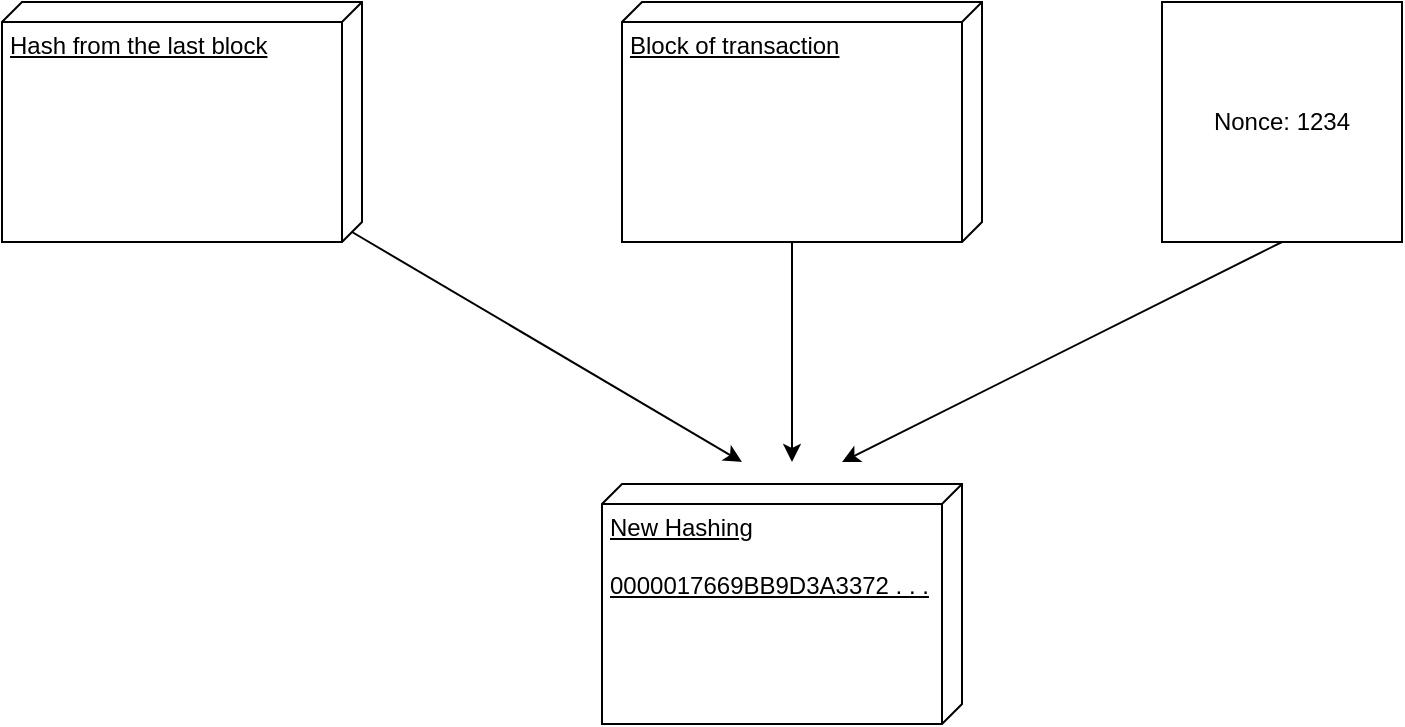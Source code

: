 <mxfile version="14.8.4" type="github">
  <diagram id="1p5W6vF0cWJFoUf46gm6" name="Page-1">
    <mxGraphModel dx="893" dy="589" grid="1" gridSize="10" guides="1" tooltips="1" connect="1" arrows="1" fold="1" page="1" pageScale="1" pageWidth="850" pageHeight="1100" math="0" shadow="0">
      <root>
        <mxCell id="0" />
        <mxCell id="1" parent="0" />
        <mxCell id="SgNwifBKHYJNlDfw5NTR-1" value="Hash from the last block" style="verticalAlign=top;align=left;spacingTop=8;spacingLeft=2;spacingRight=12;shape=cube;size=10;direction=south;fontStyle=4;html=1;" vertex="1" parent="1">
          <mxGeometry x="100" y="200" width="180" height="120" as="geometry" />
        </mxCell>
        <mxCell id="SgNwifBKHYJNlDfw5NTR-2" value="Block of transaction" style="verticalAlign=top;align=left;spacingTop=8;spacingLeft=2;spacingRight=12;shape=cube;size=10;direction=south;fontStyle=4;html=1;" vertex="1" parent="1">
          <mxGeometry x="410" y="200" width="180" height="120" as="geometry" />
        </mxCell>
        <mxCell id="SgNwifBKHYJNlDfw5NTR-3" value="Nonce: 1234" style="whiteSpace=wrap;html=1;aspect=fixed;" vertex="1" parent="1">
          <mxGeometry x="680" y="200" width="120" height="120" as="geometry" />
        </mxCell>
        <mxCell id="SgNwifBKHYJNlDfw5NTR-4" value="New Hashing&lt;br&gt;&lt;br&gt;0000017669BB9D3A3372 . . ." style="verticalAlign=top;align=left;spacingTop=8;spacingLeft=2;spacingRight=12;shape=cube;size=10;direction=south;fontStyle=4;html=1;" vertex="1" parent="1">
          <mxGeometry x="400" y="441" width="180" height="120" as="geometry" />
        </mxCell>
        <mxCell id="SgNwifBKHYJNlDfw5NTR-5" value="" style="endArrow=classic;html=1;exitX=0;exitY=0;exitDx=115;exitDy=5;exitPerimeter=0;" edge="1" parent="1" source="SgNwifBKHYJNlDfw5NTR-1">
          <mxGeometry width="50" height="50" relative="1" as="geometry">
            <mxPoint x="280" y="310" as="sourcePoint" />
            <mxPoint x="470" y="430" as="targetPoint" />
          </mxGeometry>
        </mxCell>
        <mxCell id="SgNwifBKHYJNlDfw5NTR-6" value="" style="endArrow=classic;html=1;exitX=0;exitY=0;exitDx=120;exitDy=95;exitPerimeter=0;" edge="1" parent="1" source="SgNwifBKHYJNlDfw5NTR-2">
          <mxGeometry width="50" height="50" relative="1" as="geometry">
            <mxPoint x="285" y="325" as="sourcePoint" />
            <mxPoint x="495" y="430" as="targetPoint" />
          </mxGeometry>
        </mxCell>
        <mxCell id="SgNwifBKHYJNlDfw5NTR-7" value="" style="endArrow=classic;html=1;exitX=0.5;exitY=1;exitDx=0;exitDy=0;" edge="1" parent="1" source="SgNwifBKHYJNlDfw5NTR-3">
          <mxGeometry width="50" height="50" relative="1" as="geometry">
            <mxPoint x="505" y="330" as="sourcePoint" />
            <mxPoint x="520" y="430" as="targetPoint" />
          </mxGeometry>
        </mxCell>
      </root>
    </mxGraphModel>
  </diagram>
</mxfile>

